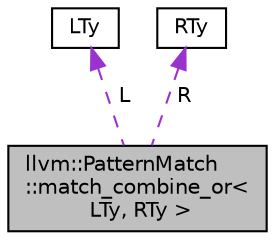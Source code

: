 digraph "llvm::PatternMatch::match_combine_or&lt; LTy, RTy &gt;"
{
 // LATEX_PDF_SIZE
  bgcolor="transparent";
  edge [fontname="Helvetica",fontsize="10",labelfontname="Helvetica",labelfontsize="10"];
  node [fontname="Helvetica",fontsize="10",shape="box"];
  Node1 [label="llvm::PatternMatch\l::match_combine_or\<\l LTy, RTy \>",height=0.2,width=0.4,color="black", fillcolor="grey75", style="filled", fontcolor="black",tooltip="Matching combinators."];
  Node2 -> Node1 [dir="back",color="darkorchid3",fontsize="10",style="dashed",label=" L" ,fontname="Helvetica"];
  Node2 [label="LTy",height=0.2,width=0.4,color="black",tooltip=" "];
  Node3 -> Node1 [dir="back",color="darkorchid3",fontsize="10",style="dashed",label=" R" ,fontname="Helvetica"];
  Node3 [label="RTy",height=0.2,width=0.4,color="black",tooltip=" "];
}
